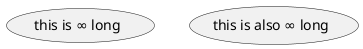 @startuml

usecase foo as "this is &#8734; long"
usecase bar as "this is also <U+221E> long"

@enduml
